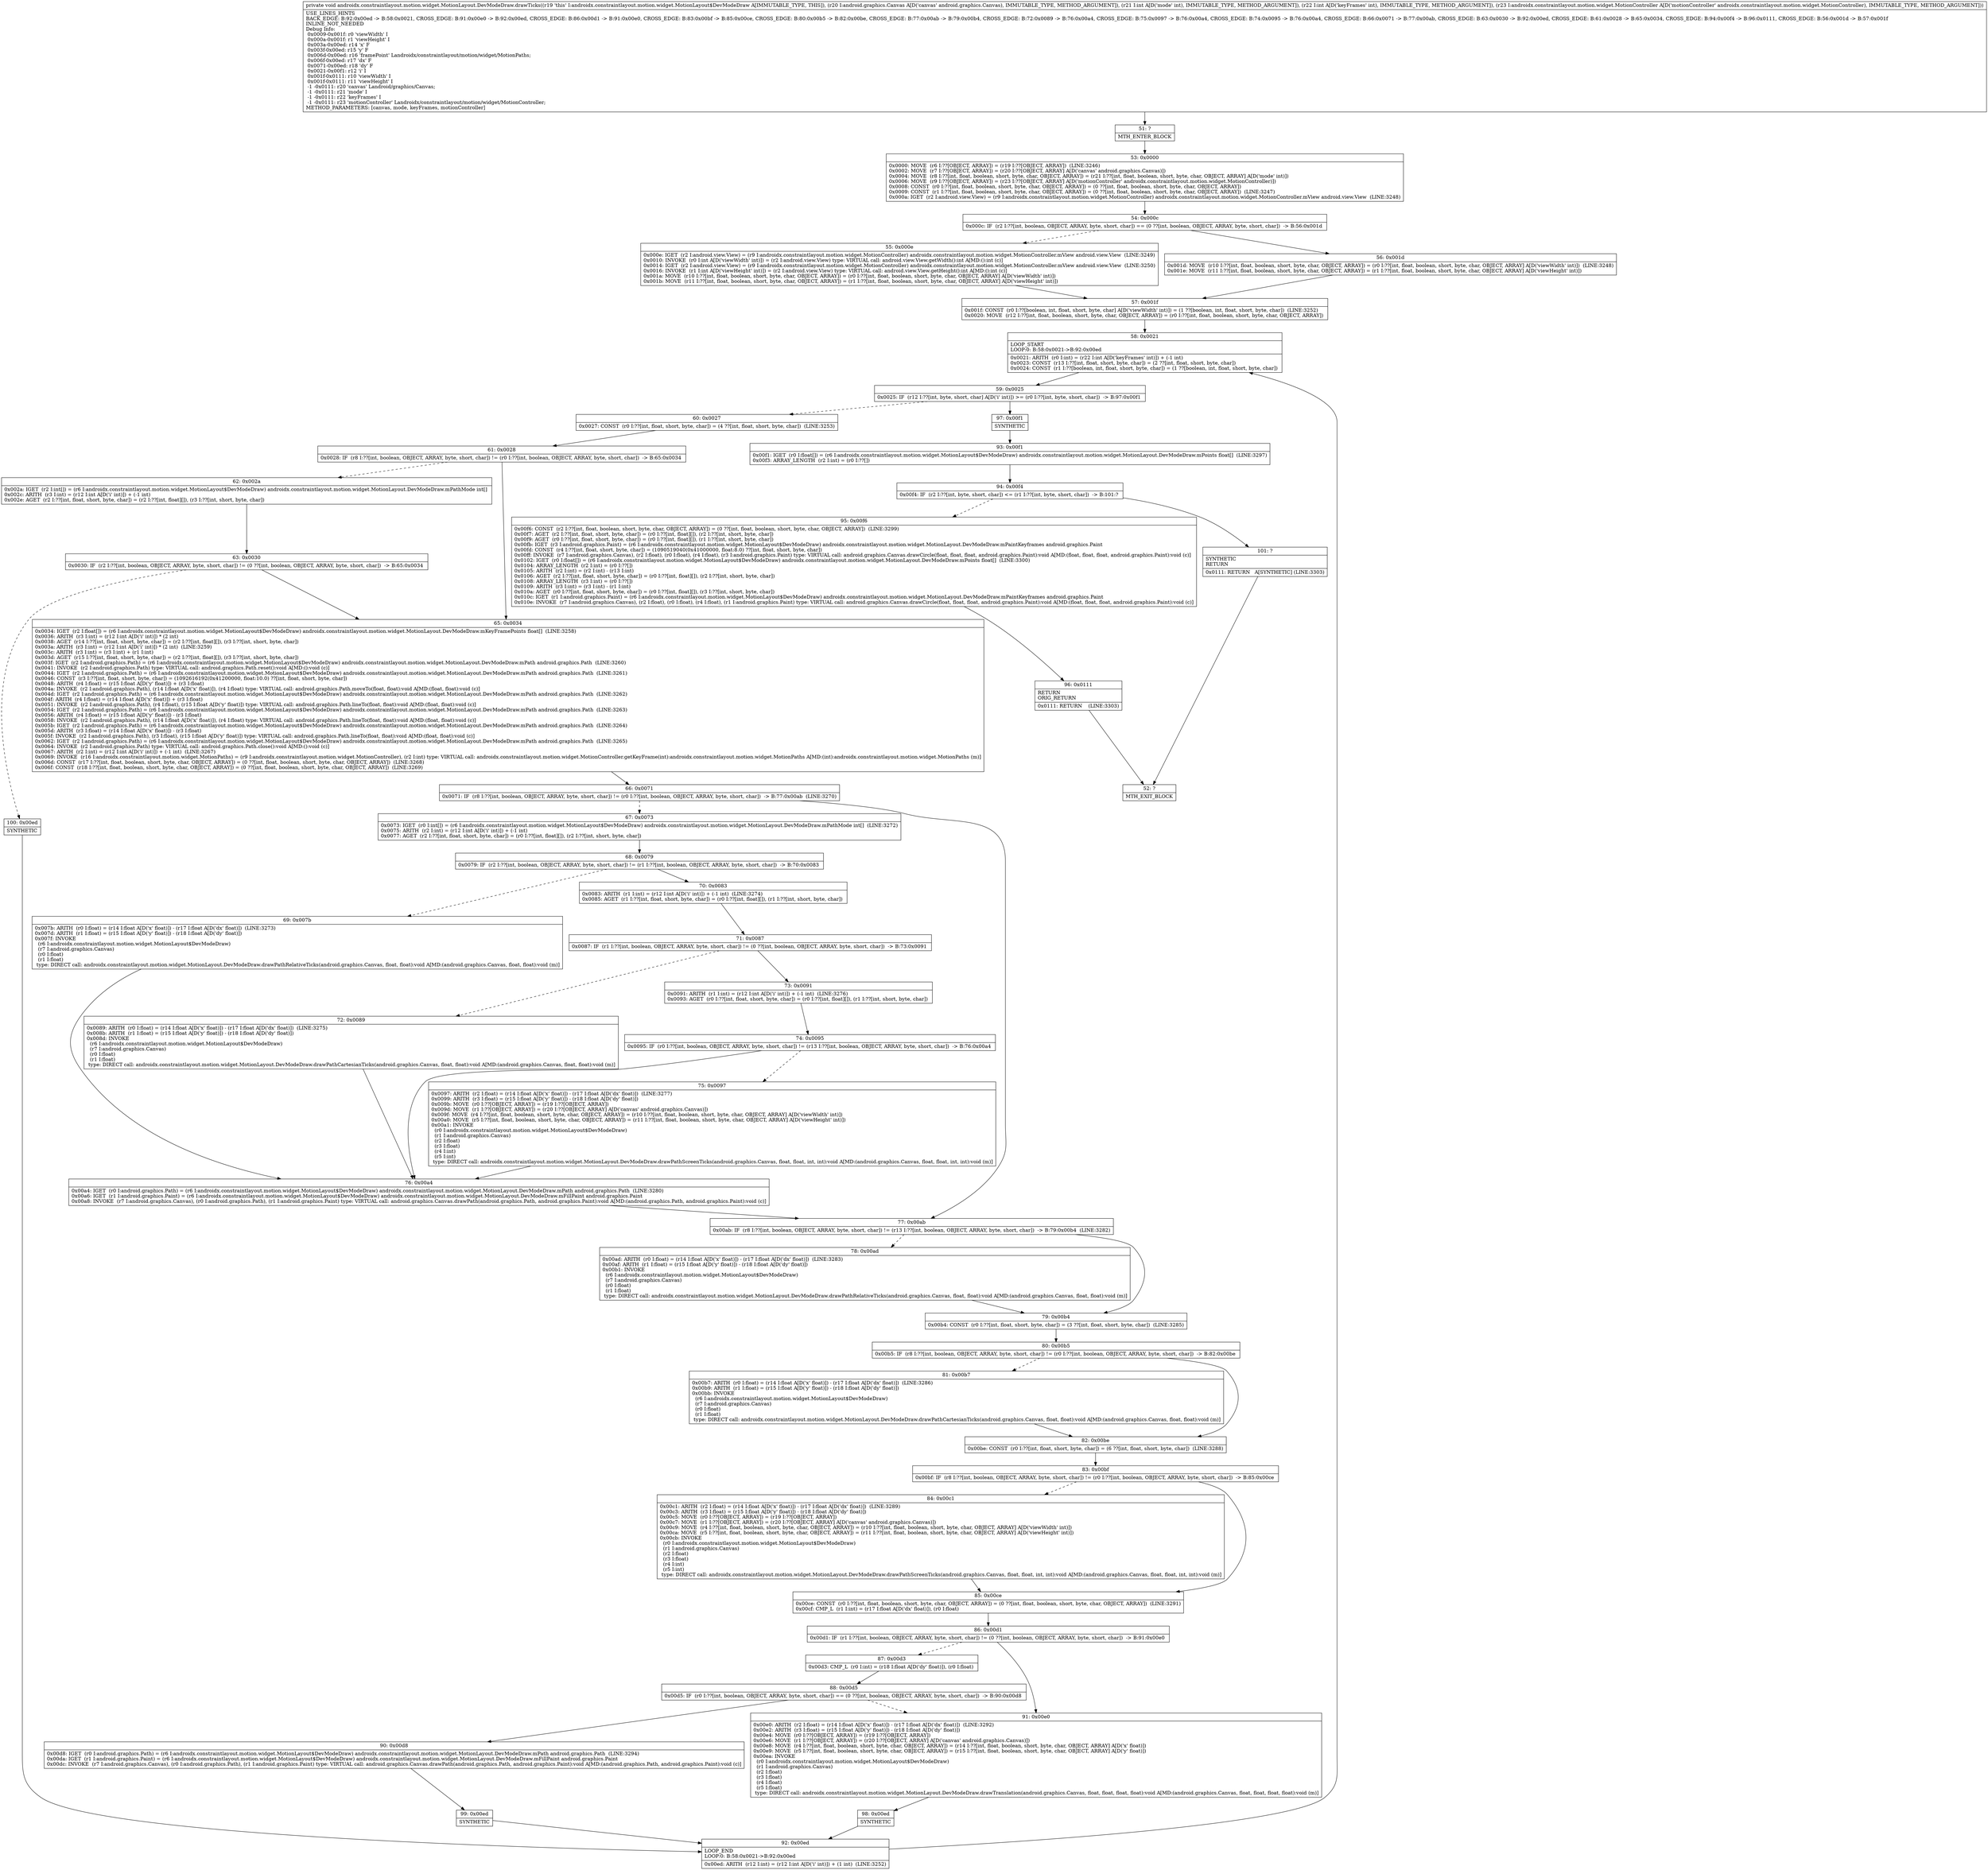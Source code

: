 digraph "CFG forandroidx.constraintlayout.motion.widget.MotionLayout.DevModeDraw.drawTicks(Landroid\/graphics\/Canvas;IILandroidx\/constraintlayout\/motion\/widget\/MotionController;)V" {
Node_51 [shape=record,label="{51\:\ ?|MTH_ENTER_BLOCK\l}"];
Node_53 [shape=record,label="{53\:\ 0x0000|0x0000: MOVE  (r6 I:??[OBJECT, ARRAY]) = (r19 I:??[OBJECT, ARRAY])  (LINE:3246)\l0x0002: MOVE  (r7 I:??[OBJECT, ARRAY]) = (r20 I:??[OBJECT, ARRAY] A[D('canvas' android.graphics.Canvas)]) \l0x0004: MOVE  (r8 I:??[int, float, boolean, short, byte, char, OBJECT, ARRAY]) = (r21 I:??[int, float, boolean, short, byte, char, OBJECT, ARRAY] A[D('mode' int)]) \l0x0006: MOVE  (r9 I:??[OBJECT, ARRAY]) = (r23 I:??[OBJECT, ARRAY] A[D('motionController' androidx.constraintlayout.motion.widget.MotionController)]) \l0x0008: CONST  (r0 I:??[int, float, boolean, short, byte, char, OBJECT, ARRAY]) = (0 ??[int, float, boolean, short, byte, char, OBJECT, ARRAY]) \l0x0009: CONST  (r1 I:??[int, float, boolean, short, byte, char, OBJECT, ARRAY]) = (0 ??[int, float, boolean, short, byte, char, OBJECT, ARRAY])  (LINE:3247)\l0x000a: IGET  (r2 I:android.view.View) = (r9 I:androidx.constraintlayout.motion.widget.MotionController) androidx.constraintlayout.motion.widget.MotionController.mView android.view.View  (LINE:3248)\l}"];
Node_54 [shape=record,label="{54\:\ 0x000c|0x000c: IF  (r2 I:??[int, boolean, OBJECT, ARRAY, byte, short, char]) == (0 ??[int, boolean, OBJECT, ARRAY, byte, short, char])  \-\> B:56:0x001d \l}"];
Node_55 [shape=record,label="{55\:\ 0x000e|0x000e: IGET  (r2 I:android.view.View) = (r9 I:androidx.constraintlayout.motion.widget.MotionController) androidx.constraintlayout.motion.widget.MotionController.mView android.view.View  (LINE:3249)\l0x0010: INVOKE  (r0 I:int A[D('viewWidth' int)]) = (r2 I:android.view.View) type: VIRTUAL call: android.view.View.getWidth():int A[MD:():int (c)]\l0x0014: IGET  (r2 I:android.view.View) = (r9 I:androidx.constraintlayout.motion.widget.MotionController) androidx.constraintlayout.motion.widget.MotionController.mView android.view.View  (LINE:3250)\l0x0016: INVOKE  (r1 I:int A[D('viewHeight' int)]) = (r2 I:android.view.View) type: VIRTUAL call: android.view.View.getHeight():int A[MD:():int (c)]\l0x001a: MOVE  (r10 I:??[int, float, boolean, short, byte, char, OBJECT, ARRAY]) = (r0 I:??[int, float, boolean, short, byte, char, OBJECT, ARRAY] A[D('viewWidth' int)]) \l0x001b: MOVE  (r11 I:??[int, float, boolean, short, byte, char, OBJECT, ARRAY]) = (r1 I:??[int, float, boolean, short, byte, char, OBJECT, ARRAY] A[D('viewHeight' int)]) \l}"];
Node_57 [shape=record,label="{57\:\ 0x001f|0x001f: CONST  (r0 I:??[boolean, int, float, short, byte, char] A[D('viewWidth' int)]) = (1 ??[boolean, int, float, short, byte, char])  (LINE:3252)\l0x0020: MOVE  (r12 I:??[int, float, boolean, short, byte, char, OBJECT, ARRAY]) = (r0 I:??[int, float, boolean, short, byte, char, OBJECT, ARRAY]) \l}"];
Node_58 [shape=record,label="{58\:\ 0x0021|LOOP_START\lLOOP:0: B:58:0x0021\-\>B:92:0x00ed\l|0x0021: ARITH  (r0 I:int) = (r22 I:int A[D('keyFrames' int)]) + (\-1 int) \l0x0023: CONST  (r13 I:??[int, float, short, byte, char]) = (2 ??[int, float, short, byte, char]) \l0x0024: CONST  (r1 I:??[boolean, int, float, short, byte, char]) = (1 ??[boolean, int, float, short, byte, char]) \l}"];
Node_59 [shape=record,label="{59\:\ 0x0025|0x0025: IF  (r12 I:??[int, byte, short, char] A[D('i' int)]) \>= (r0 I:??[int, byte, short, char])  \-\> B:97:0x00f1 \l}"];
Node_60 [shape=record,label="{60\:\ 0x0027|0x0027: CONST  (r0 I:??[int, float, short, byte, char]) = (4 ??[int, float, short, byte, char])  (LINE:3253)\l}"];
Node_61 [shape=record,label="{61\:\ 0x0028|0x0028: IF  (r8 I:??[int, boolean, OBJECT, ARRAY, byte, short, char]) != (r0 I:??[int, boolean, OBJECT, ARRAY, byte, short, char])  \-\> B:65:0x0034 \l}"];
Node_62 [shape=record,label="{62\:\ 0x002a|0x002a: IGET  (r2 I:int[]) = (r6 I:androidx.constraintlayout.motion.widget.MotionLayout$DevModeDraw) androidx.constraintlayout.motion.widget.MotionLayout.DevModeDraw.mPathMode int[] \l0x002c: ARITH  (r3 I:int) = (r12 I:int A[D('i' int)]) + (\-1 int) \l0x002e: AGET  (r2 I:??[int, float, short, byte, char]) = (r2 I:??[int, float][]), (r3 I:??[int, short, byte, char]) \l}"];
Node_63 [shape=record,label="{63\:\ 0x0030|0x0030: IF  (r2 I:??[int, boolean, OBJECT, ARRAY, byte, short, char]) != (0 ??[int, boolean, OBJECT, ARRAY, byte, short, char])  \-\> B:65:0x0034 \l}"];
Node_100 [shape=record,label="{100\:\ 0x00ed|SYNTHETIC\l}"];
Node_92 [shape=record,label="{92\:\ 0x00ed|LOOP_END\lLOOP:0: B:58:0x0021\-\>B:92:0x00ed\l|0x00ed: ARITH  (r12 I:int) = (r12 I:int A[D('i' int)]) + (1 int)  (LINE:3252)\l}"];
Node_65 [shape=record,label="{65\:\ 0x0034|0x0034: IGET  (r2 I:float[]) = (r6 I:androidx.constraintlayout.motion.widget.MotionLayout$DevModeDraw) androidx.constraintlayout.motion.widget.MotionLayout.DevModeDraw.mKeyFramePoints float[]  (LINE:3258)\l0x0036: ARITH  (r3 I:int) = (r12 I:int A[D('i' int)]) * (2 int) \l0x0038: AGET  (r14 I:??[int, float, short, byte, char]) = (r2 I:??[int, float][]), (r3 I:??[int, short, byte, char]) \l0x003a: ARITH  (r3 I:int) = (r12 I:int A[D('i' int)]) * (2 int)  (LINE:3259)\l0x003c: ARITH  (r3 I:int) = (r3 I:int) + (r1 I:int) \l0x003d: AGET  (r15 I:??[int, float, short, byte, char]) = (r2 I:??[int, float][]), (r3 I:??[int, short, byte, char]) \l0x003f: IGET  (r2 I:android.graphics.Path) = (r6 I:androidx.constraintlayout.motion.widget.MotionLayout$DevModeDraw) androidx.constraintlayout.motion.widget.MotionLayout.DevModeDraw.mPath android.graphics.Path  (LINE:3260)\l0x0041: INVOKE  (r2 I:android.graphics.Path) type: VIRTUAL call: android.graphics.Path.reset():void A[MD:():void (c)]\l0x0044: IGET  (r2 I:android.graphics.Path) = (r6 I:androidx.constraintlayout.motion.widget.MotionLayout$DevModeDraw) androidx.constraintlayout.motion.widget.MotionLayout.DevModeDraw.mPath android.graphics.Path  (LINE:3261)\l0x0046: CONST  (r3 I:??[int, float, short, byte, char]) = (1092616192(0x41200000, float:10.0) ??[int, float, short, byte, char]) \l0x0048: ARITH  (r4 I:float) = (r15 I:float A[D('y' float)]) + (r3 I:float) \l0x004a: INVOKE  (r2 I:android.graphics.Path), (r14 I:float A[D('x' float)]), (r4 I:float) type: VIRTUAL call: android.graphics.Path.moveTo(float, float):void A[MD:(float, float):void (c)]\l0x004d: IGET  (r2 I:android.graphics.Path) = (r6 I:androidx.constraintlayout.motion.widget.MotionLayout$DevModeDraw) androidx.constraintlayout.motion.widget.MotionLayout.DevModeDraw.mPath android.graphics.Path  (LINE:3262)\l0x004f: ARITH  (r4 I:float) = (r14 I:float A[D('x' float)]) + (r3 I:float) \l0x0051: INVOKE  (r2 I:android.graphics.Path), (r4 I:float), (r15 I:float A[D('y' float)]) type: VIRTUAL call: android.graphics.Path.lineTo(float, float):void A[MD:(float, float):void (c)]\l0x0054: IGET  (r2 I:android.graphics.Path) = (r6 I:androidx.constraintlayout.motion.widget.MotionLayout$DevModeDraw) androidx.constraintlayout.motion.widget.MotionLayout.DevModeDraw.mPath android.graphics.Path  (LINE:3263)\l0x0056: ARITH  (r4 I:float) = (r15 I:float A[D('y' float)]) \- (r3 I:float) \l0x0058: INVOKE  (r2 I:android.graphics.Path), (r14 I:float A[D('x' float)]), (r4 I:float) type: VIRTUAL call: android.graphics.Path.lineTo(float, float):void A[MD:(float, float):void (c)]\l0x005b: IGET  (r2 I:android.graphics.Path) = (r6 I:androidx.constraintlayout.motion.widget.MotionLayout$DevModeDraw) androidx.constraintlayout.motion.widget.MotionLayout.DevModeDraw.mPath android.graphics.Path  (LINE:3264)\l0x005d: ARITH  (r3 I:float) = (r14 I:float A[D('x' float)]) \- (r3 I:float) \l0x005f: INVOKE  (r2 I:android.graphics.Path), (r3 I:float), (r15 I:float A[D('y' float)]) type: VIRTUAL call: android.graphics.Path.lineTo(float, float):void A[MD:(float, float):void (c)]\l0x0062: IGET  (r2 I:android.graphics.Path) = (r6 I:androidx.constraintlayout.motion.widget.MotionLayout$DevModeDraw) androidx.constraintlayout.motion.widget.MotionLayout.DevModeDraw.mPath android.graphics.Path  (LINE:3265)\l0x0064: INVOKE  (r2 I:android.graphics.Path) type: VIRTUAL call: android.graphics.Path.close():void A[MD:():void (c)]\l0x0067: ARITH  (r2 I:int) = (r12 I:int A[D('i' int)]) + (\-1 int)  (LINE:3267)\l0x0069: INVOKE  (r16 I:androidx.constraintlayout.motion.widget.MotionPaths) = (r9 I:androidx.constraintlayout.motion.widget.MotionController), (r2 I:int) type: VIRTUAL call: androidx.constraintlayout.motion.widget.MotionController.getKeyFrame(int):androidx.constraintlayout.motion.widget.MotionPaths A[MD:(int):androidx.constraintlayout.motion.widget.MotionPaths (m)]\l0x006d: CONST  (r17 I:??[int, float, boolean, short, byte, char, OBJECT, ARRAY]) = (0 ??[int, float, boolean, short, byte, char, OBJECT, ARRAY])  (LINE:3268)\l0x006f: CONST  (r18 I:??[int, float, boolean, short, byte, char, OBJECT, ARRAY]) = (0 ??[int, float, boolean, short, byte, char, OBJECT, ARRAY])  (LINE:3269)\l}"];
Node_66 [shape=record,label="{66\:\ 0x0071|0x0071: IF  (r8 I:??[int, boolean, OBJECT, ARRAY, byte, short, char]) != (r0 I:??[int, boolean, OBJECT, ARRAY, byte, short, char])  \-\> B:77:0x00ab  (LINE:3270)\l}"];
Node_67 [shape=record,label="{67\:\ 0x0073|0x0073: IGET  (r0 I:int[]) = (r6 I:androidx.constraintlayout.motion.widget.MotionLayout$DevModeDraw) androidx.constraintlayout.motion.widget.MotionLayout.DevModeDraw.mPathMode int[]  (LINE:3272)\l0x0075: ARITH  (r2 I:int) = (r12 I:int A[D('i' int)]) + (\-1 int) \l0x0077: AGET  (r2 I:??[int, float, short, byte, char]) = (r0 I:??[int, float][]), (r2 I:??[int, short, byte, char]) \l}"];
Node_68 [shape=record,label="{68\:\ 0x0079|0x0079: IF  (r2 I:??[int, boolean, OBJECT, ARRAY, byte, short, char]) != (r1 I:??[int, boolean, OBJECT, ARRAY, byte, short, char])  \-\> B:70:0x0083 \l}"];
Node_69 [shape=record,label="{69\:\ 0x007b|0x007b: ARITH  (r0 I:float) = (r14 I:float A[D('x' float)]) \- (r17 I:float A[D('dx' float)])  (LINE:3273)\l0x007d: ARITH  (r1 I:float) = (r15 I:float A[D('y' float)]) \- (r18 I:float A[D('dy' float)]) \l0x007f: INVOKE  \l  (r6 I:androidx.constraintlayout.motion.widget.MotionLayout$DevModeDraw)\l  (r7 I:android.graphics.Canvas)\l  (r0 I:float)\l  (r1 I:float)\l type: DIRECT call: androidx.constraintlayout.motion.widget.MotionLayout.DevModeDraw.drawPathRelativeTicks(android.graphics.Canvas, float, float):void A[MD:(android.graphics.Canvas, float, float):void (m)]\l}"];
Node_76 [shape=record,label="{76\:\ 0x00a4|0x00a4: IGET  (r0 I:android.graphics.Path) = (r6 I:androidx.constraintlayout.motion.widget.MotionLayout$DevModeDraw) androidx.constraintlayout.motion.widget.MotionLayout.DevModeDraw.mPath android.graphics.Path  (LINE:3280)\l0x00a6: IGET  (r1 I:android.graphics.Paint) = (r6 I:androidx.constraintlayout.motion.widget.MotionLayout$DevModeDraw) androidx.constraintlayout.motion.widget.MotionLayout.DevModeDraw.mFillPaint android.graphics.Paint \l0x00a8: INVOKE  (r7 I:android.graphics.Canvas), (r0 I:android.graphics.Path), (r1 I:android.graphics.Paint) type: VIRTUAL call: android.graphics.Canvas.drawPath(android.graphics.Path, android.graphics.Paint):void A[MD:(android.graphics.Path, android.graphics.Paint):void (c)]\l}"];
Node_70 [shape=record,label="{70\:\ 0x0083|0x0083: ARITH  (r1 I:int) = (r12 I:int A[D('i' int)]) + (\-1 int)  (LINE:3274)\l0x0085: AGET  (r1 I:??[int, float, short, byte, char]) = (r0 I:??[int, float][]), (r1 I:??[int, short, byte, char]) \l}"];
Node_71 [shape=record,label="{71\:\ 0x0087|0x0087: IF  (r1 I:??[int, boolean, OBJECT, ARRAY, byte, short, char]) != (0 ??[int, boolean, OBJECT, ARRAY, byte, short, char])  \-\> B:73:0x0091 \l}"];
Node_72 [shape=record,label="{72\:\ 0x0089|0x0089: ARITH  (r0 I:float) = (r14 I:float A[D('x' float)]) \- (r17 I:float A[D('dx' float)])  (LINE:3275)\l0x008b: ARITH  (r1 I:float) = (r15 I:float A[D('y' float)]) \- (r18 I:float A[D('dy' float)]) \l0x008d: INVOKE  \l  (r6 I:androidx.constraintlayout.motion.widget.MotionLayout$DevModeDraw)\l  (r7 I:android.graphics.Canvas)\l  (r0 I:float)\l  (r1 I:float)\l type: DIRECT call: androidx.constraintlayout.motion.widget.MotionLayout.DevModeDraw.drawPathCartesianTicks(android.graphics.Canvas, float, float):void A[MD:(android.graphics.Canvas, float, float):void (m)]\l}"];
Node_73 [shape=record,label="{73\:\ 0x0091|0x0091: ARITH  (r1 I:int) = (r12 I:int A[D('i' int)]) + (\-1 int)  (LINE:3276)\l0x0093: AGET  (r0 I:??[int, float, short, byte, char]) = (r0 I:??[int, float][]), (r1 I:??[int, short, byte, char]) \l}"];
Node_74 [shape=record,label="{74\:\ 0x0095|0x0095: IF  (r0 I:??[int, boolean, OBJECT, ARRAY, byte, short, char]) != (r13 I:??[int, boolean, OBJECT, ARRAY, byte, short, char])  \-\> B:76:0x00a4 \l}"];
Node_75 [shape=record,label="{75\:\ 0x0097|0x0097: ARITH  (r2 I:float) = (r14 I:float A[D('x' float)]) \- (r17 I:float A[D('dx' float)])  (LINE:3277)\l0x0099: ARITH  (r3 I:float) = (r15 I:float A[D('y' float)]) \- (r18 I:float A[D('dy' float)]) \l0x009b: MOVE  (r0 I:??[OBJECT, ARRAY]) = (r19 I:??[OBJECT, ARRAY]) \l0x009d: MOVE  (r1 I:??[OBJECT, ARRAY]) = (r20 I:??[OBJECT, ARRAY] A[D('canvas' android.graphics.Canvas)]) \l0x009f: MOVE  (r4 I:??[int, float, boolean, short, byte, char, OBJECT, ARRAY]) = (r10 I:??[int, float, boolean, short, byte, char, OBJECT, ARRAY] A[D('viewWidth' int)]) \l0x00a0: MOVE  (r5 I:??[int, float, boolean, short, byte, char, OBJECT, ARRAY]) = (r11 I:??[int, float, boolean, short, byte, char, OBJECT, ARRAY] A[D('viewHeight' int)]) \l0x00a1: INVOKE  \l  (r0 I:androidx.constraintlayout.motion.widget.MotionLayout$DevModeDraw)\l  (r1 I:android.graphics.Canvas)\l  (r2 I:float)\l  (r3 I:float)\l  (r4 I:int)\l  (r5 I:int)\l type: DIRECT call: androidx.constraintlayout.motion.widget.MotionLayout.DevModeDraw.drawPathScreenTicks(android.graphics.Canvas, float, float, int, int):void A[MD:(android.graphics.Canvas, float, float, int, int):void (m)]\l}"];
Node_77 [shape=record,label="{77\:\ 0x00ab|0x00ab: IF  (r8 I:??[int, boolean, OBJECT, ARRAY, byte, short, char]) != (r13 I:??[int, boolean, OBJECT, ARRAY, byte, short, char])  \-\> B:79:0x00b4  (LINE:3282)\l}"];
Node_78 [shape=record,label="{78\:\ 0x00ad|0x00ad: ARITH  (r0 I:float) = (r14 I:float A[D('x' float)]) \- (r17 I:float A[D('dx' float)])  (LINE:3283)\l0x00af: ARITH  (r1 I:float) = (r15 I:float A[D('y' float)]) \- (r18 I:float A[D('dy' float)]) \l0x00b1: INVOKE  \l  (r6 I:androidx.constraintlayout.motion.widget.MotionLayout$DevModeDraw)\l  (r7 I:android.graphics.Canvas)\l  (r0 I:float)\l  (r1 I:float)\l type: DIRECT call: androidx.constraintlayout.motion.widget.MotionLayout.DevModeDraw.drawPathRelativeTicks(android.graphics.Canvas, float, float):void A[MD:(android.graphics.Canvas, float, float):void (m)]\l}"];
Node_79 [shape=record,label="{79\:\ 0x00b4|0x00b4: CONST  (r0 I:??[int, float, short, byte, char]) = (3 ??[int, float, short, byte, char])  (LINE:3285)\l}"];
Node_80 [shape=record,label="{80\:\ 0x00b5|0x00b5: IF  (r8 I:??[int, boolean, OBJECT, ARRAY, byte, short, char]) != (r0 I:??[int, boolean, OBJECT, ARRAY, byte, short, char])  \-\> B:82:0x00be \l}"];
Node_81 [shape=record,label="{81\:\ 0x00b7|0x00b7: ARITH  (r0 I:float) = (r14 I:float A[D('x' float)]) \- (r17 I:float A[D('dx' float)])  (LINE:3286)\l0x00b9: ARITH  (r1 I:float) = (r15 I:float A[D('y' float)]) \- (r18 I:float A[D('dy' float)]) \l0x00bb: INVOKE  \l  (r6 I:androidx.constraintlayout.motion.widget.MotionLayout$DevModeDraw)\l  (r7 I:android.graphics.Canvas)\l  (r0 I:float)\l  (r1 I:float)\l type: DIRECT call: androidx.constraintlayout.motion.widget.MotionLayout.DevModeDraw.drawPathCartesianTicks(android.graphics.Canvas, float, float):void A[MD:(android.graphics.Canvas, float, float):void (m)]\l}"];
Node_82 [shape=record,label="{82\:\ 0x00be|0x00be: CONST  (r0 I:??[int, float, short, byte, char]) = (6 ??[int, float, short, byte, char])  (LINE:3288)\l}"];
Node_83 [shape=record,label="{83\:\ 0x00bf|0x00bf: IF  (r8 I:??[int, boolean, OBJECT, ARRAY, byte, short, char]) != (r0 I:??[int, boolean, OBJECT, ARRAY, byte, short, char])  \-\> B:85:0x00ce \l}"];
Node_84 [shape=record,label="{84\:\ 0x00c1|0x00c1: ARITH  (r2 I:float) = (r14 I:float A[D('x' float)]) \- (r17 I:float A[D('dx' float)])  (LINE:3289)\l0x00c3: ARITH  (r3 I:float) = (r15 I:float A[D('y' float)]) \- (r18 I:float A[D('dy' float)]) \l0x00c5: MOVE  (r0 I:??[OBJECT, ARRAY]) = (r19 I:??[OBJECT, ARRAY]) \l0x00c7: MOVE  (r1 I:??[OBJECT, ARRAY]) = (r20 I:??[OBJECT, ARRAY] A[D('canvas' android.graphics.Canvas)]) \l0x00c9: MOVE  (r4 I:??[int, float, boolean, short, byte, char, OBJECT, ARRAY]) = (r10 I:??[int, float, boolean, short, byte, char, OBJECT, ARRAY] A[D('viewWidth' int)]) \l0x00ca: MOVE  (r5 I:??[int, float, boolean, short, byte, char, OBJECT, ARRAY]) = (r11 I:??[int, float, boolean, short, byte, char, OBJECT, ARRAY] A[D('viewHeight' int)]) \l0x00cb: INVOKE  \l  (r0 I:androidx.constraintlayout.motion.widget.MotionLayout$DevModeDraw)\l  (r1 I:android.graphics.Canvas)\l  (r2 I:float)\l  (r3 I:float)\l  (r4 I:int)\l  (r5 I:int)\l type: DIRECT call: androidx.constraintlayout.motion.widget.MotionLayout.DevModeDraw.drawPathScreenTicks(android.graphics.Canvas, float, float, int, int):void A[MD:(android.graphics.Canvas, float, float, int, int):void (m)]\l}"];
Node_85 [shape=record,label="{85\:\ 0x00ce|0x00ce: CONST  (r0 I:??[int, float, boolean, short, byte, char, OBJECT, ARRAY]) = (0 ??[int, float, boolean, short, byte, char, OBJECT, ARRAY])  (LINE:3291)\l0x00cf: CMP_L  (r1 I:int) = (r17 I:float A[D('dx' float)]), (r0 I:float) \l}"];
Node_86 [shape=record,label="{86\:\ 0x00d1|0x00d1: IF  (r1 I:??[int, boolean, OBJECT, ARRAY, byte, short, char]) != (0 ??[int, boolean, OBJECT, ARRAY, byte, short, char])  \-\> B:91:0x00e0 \l}"];
Node_87 [shape=record,label="{87\:\ 0x00d3|0x00d3: CMP_L  (r0 I:int) = (r18 I:float A[D('dy' float)]), (r0 I:float) \l}"];
Node_88 [shape=record,label="{88\:\ 0x00d5|0x00d5: IF  (r0 I:??[int, boolean, OBJECT, ARRAY, byte, short, char]) == (0 ??[int, boolean, OBJECT, ARRAY, byte, short, char])  \-\> B:90:0x00d8 \l}"];
Node_90 [shape=record,label="{90\:\ 0x00d8|0x00d8: IGET  (r0 I:android.graphics.Path) = (r6 I:androidx.constraintlayout.motion.widget.MotionLayout$DevModeDraw) androidx.constraintlayout.motion.widget.MotionLayout.DevModeDraw.mPath android.graphics.Path  (LINE:3294)\l0x00da: IGET  (r1 I:android.graphics.Paint) = (r6 I:androidx.constraintlayout.motion.widget.MotionLayout$DevModeDraw) androidx.constraintlayout.motion.widget.MotionLayout.DevModeDraw.mFillPaint android.graphics.Paint \l0x00dc: INVOKE  (r7 I:android.graphics.Canvas), (r0 I:android.graphics.Path), (r1 I:android.graphics.Paint) type: VIRTUAL call: android.graphics.Canvas.drawPath(android.graphics.Path, android.graphics.Paint):void A[MD:(android.graphics.Path, android.graphics.Paint):void (c)]\l}"];
Node_99 [shape=record,label="{99\:\ 0x00ed|SYNTHETIC\l}"];
Node_91 [shape=record,label="{91\:\ 0x00e0|0x00e0: ARITH  (r2 I:float) = (r14 I:float A[D('x' float)]) \- (r17 I:float A[D('dx' float)])  (LINE:3292)\l0x00e2: ARITH  (r3 I:float) = (r15 I:float A[D('y' float)]) \- (r18 I:float A[D('dy' float)]) \l0x00e4: MOVE  (r0 I:??[OBJECT, ARRAY]) = (r19 I:??[OBJECT, ARRAY]) \l0x00e6: MOVE  (r1 I:??[OBJECT, ARRAY]) = (r20 I:??[OBJECT, ARRAY] A[D('canvas' android.graphics.Canvas)]) \l0x00e8: MOVE  (r4 I:??[int, float, boolean, short, byte, char, OBJECT, ARRAY]) = (r14 I:??[int, float, boolean, short, byte, char, OBJECT, ARRAY] A[D('x' float)]) \l0x00e9: MOVE  (r5 I:??[int, float, boolean, short, byte, char, OBJECT, ARRAY]) = (r15 I:??[int, float, boolean, short, byte, char, OBJECT, ARRAY] A[D('y' float)]) \l0x00ea: INVOKE  \l  (r0 I:androidx.constraintlayout.motion.widget.MotionLayout$DevModeDraw)\l  (r1 I:android.graphics.Canvas)\l  (r2 I:float)\l  (r3 I:float)\l  (r4 I:float)\l  (r5 I:float)\l type: DIRECT call: androidx.constraintlayout.motion.widget.MotionLayout.DevModeDraw.drawTranslation(android.graphics.Canvas, float, float, float, float):void A[MD:(android.graphics.Canvas, float, float, float, float):void (m)]\l}"];
Node_98 [shape=record,label="{98\:\ 0x00ed|SYNTHETIC\l}"];
Node_97 [shape=record,label="{97\:\ 0x00f1|SYNTHETIC\l}"];
Node_93 [shape=record,label="{93\:\ 0x00f1|0x00f1: IGET  (r0 I:float[]) = (r6 I:androidx.constraintlayout.motion.widget.MotionLayout$DevModeDraw) androidx.constraintlayout.motion.widget.MotionLayout.DevModeDraw.mPoints float[]  (LINE:3297)\l0x00f3: ARRAY_LENGTH  (r2 I:int) = (r0 I:??[]) \l}"];
Node_94 [shape=record,label="{94\:\ 0x00f4|0x00f4: IF  (r2 I:??[int, byte, short, char]) \<= (r1 I:??[int, byte, short, char])  \-\> B:101:? \l}"];
Node_95 [shape=record,label="{95\:\ 0x00f6|0x00f6: CONST  (r2 I:??[int, float, boolean, short, byte, char, OBJECT, ARRAY]) = (0 ??[int, float, boolean, short, byte, char, OBJECT, ARRAY])  (LINE:3299)\l0x00f7: AGET  (r2 I:??[int, float, short, byte, char]) = (r0 I:??[int, float][]), (r2 I:??[int, short, byte, char]) \l0x00f9: AGET  (r0 I:??[int, float, short, byte, char]) = (r0 I:??[int, float][]), (r1 I:??[int, short, byte, char]) \l0x00fb: IGET  (r3 I:android.graphics.Paint) = (r6 I:androidx.constraintlayout.motion.widget.MotionLayout$DevModeDraw) androidx.constraintlayout.motion.widget.MotionLayout.DevModeDraw.mPaintKeyframes android.graphics.Paint \l0x00fd: CONST  (r4 I:??[int, float, short, byte, char]) = (1090519040(0x41000000, float:8.0) ??[int, float, short, byte, char]) \l0x00ff: INVOKE  (r7 I:android.graphics.Canvas), (r2 I:float), (r0 I:float), (r4 I:float), (r3 I:android.graphics.Paint) type: VIRTUAL call: android.graphics.Canvas.drawCircle(float, float, float, android.graphics.Paint):void A[MD:(float, float, float, android.graphics.Paint):void (c)]\l0x0102: IGET  (r0 I:float[]) = (r6 I:androidx.constraintlayout.motion.widget.MotionLayout$DevModeDraw) androidx.constraintlayout.motion.widget.MotionLayout.DevModeDraw.mPoints float[]  (LINE:3300)\l0x0104: ARRAY_LENGTH  (r2 I:int) = (r0 I:??[]) \l0x0105: ARITH  (r2 I:int) = (r2 I:int) \- (r13 I:int) \l0x0106: AGET  (r2 I:??[int, float, short, byte, char]) = (r0 I:??[int, float][]), (r2 I:??[int, short, byte, char]) \l0x0108: ARRAY_LENGTH  (r3 I:int) = (r0 I:??[]) \l0x0109: ARITH  (r3 I:int) = (r3 I:int) \- (r1 I:int) \l0x010a: AGET  (r0 I:??[int, float, short, byte, char]) = (r0 I:??[int, float][]), (r3 I:??[int, short, byte, char]) \l0x010c: IGET  (r1 I:android.graphics.Paint) = (r6 I:androidx.constraintlayout.motion.widget.MotionLayout$DevModeDraw) androidx.constraintlayout.motion.widget.MotionLayout.DevModeDraw.mPaintKeyframes android.graphics.Paint \l0x010e: INVOKE  (r7 I:android.graphics.Canvas), (r2 I:float), (r0 I:float), (r4 I:float), (r1 I:android.graphics.Paint) type: VIRTUAL call: android.graphics.Canvas.drawCircle(float, float, float, android.graphics.Paint):void A[MD:(float, float, float, android.graphics.Paint):void (c)]\l}"];
Node_96 [shape=record,label="{96\:\ 0x0111|RETURN\lORIG_RETURN\l|0x0111: RETURN    (LINE:3303)\l}"];
Node_52 [shape=record,label="{52\:\ ?|MTH_EXIT_BLOCK\l}"];
Node_101 [shape=record,label="{101\:\ ?|SYNTHETIC\lRETURN\l|0x0111: RETURN   A[SYNTHETIC] (LINE:3303)\l}"];
Node_56 [shape=record,label="{56\:\ 0x001d|0x001d: MOVE  (r10 I:??[int, float, boolean, short, byte, char, OBJECT, ARRAY]) = (r0 I:??[int, float, boolean, short, byte, char, OBJECT, ARRAY] A[D('viewWidth' int)])  (LINE:3248)\l0x001e: MOVE  (r11 I:??[int, float, boolean, short, byte, char, OBJECT, ARRAY]) = (r1 I:??[int, float, boolean, short, byte, char, OBJECT, ARRAY] A[D('viewHeight' int)]) \l}"];
MethodNode[shape=record,label="{private void androidx.constraintlayout.motion.widget.MotionLayout.DevModeDraw.drawTicks((r19 'this' I:androidx.constraintlayout.motion.widget.MotionLayout$DevModeDraw A[IMMUTABLE_TYPE, THIS]), (r20 I:android.graphics.Canvas A[D('canvas' android.graphics.Canvas), IMMUTABLE_TYPE, METHOD_ARGUMENT]), (r21 I:int A[D('mode' int), IMMUTABLE_TYPE, METHOD_ARGUMENT]), (r22 I:int A[D('keyFrames' int), IMMUTABLE_TYPE, METHOD_ARGUMENT]), (r23 I:androidx.constraintlayout.motion.widget.MotionController A[D('motionController' androidx.constraintlayout.motion.widget.MotionController), IMMUTABLE_TYPE, METHOD_ARGUMENT]))  | USE_LINES_HINTS\lBACK_EDGE: B:92:0x00ed \-\> B:58:0x0021, CROSS_EDGE: B:91:0x00e0 \-\> B:92:0x00ed, CROSS_EDGE: B:86:0x00d1 \-\> B:91:0x00e0, CROSS_EDGE: B:83:0x00bf \-\> B:85:0x00ce, CROSS_EDGE: B:80:0x00b5 \-\> B:82:0x00be, CROSS_EDGE: B:77:0x00ab \-\> B:79:0x00b4, CROSS_EDGE: B:72:0x0089 \-\> B:76:0x00a4, CROSS_EDGE: B:75:0x0097 \-\> B:76:0x00a4, CROSS_EDGE: B:74:0x0095 \-\> B:76:0x00a4, CROSS_EDGE: B:66:0x0071 \-\> B:77:0x00ab, CROSS_EDGE: B:63:0x0030 \-\> B:92:0x00ed, CROSS_EDGE: B:61:0x0028 \-\> B:65:0x0034, CROSS_EDGE: B:94:0x00f4 \-\> B:96:0x0111, CROSS_EDGE: B:56:0x001d \-\> B:57:0x001f\lINLINE_NOT_NEEDED\lDebug Info:\l  0x0009\-0x001f: r0 'viewWidth' I\l  0x000a\-0x001f: r1 'viewHeight' I\l  0x003a\-0x00ed: r14 'x' F\l  0x003f\-0x00ed: r15 'y' F\l  0x006d\-0x00ed: r16 'framePoint' Landroidx\/constraintlayout\/motion\/widget\/MotionPaths;\l  0x006f\-0x00ed: r17 'dx' F\l  0x0071\-0x00ed: r18 'dy' F\l  0x0021\-0x00f1: r12 'i' I\l  0x001f\-0x0111: r10 'viewWidth' I\l  0x001f\-0x0111: r11 'viewHeight' I\l  \-1 \-0x0111: r20 'canvas' Landroid\/graphics\/Canvas;\l  \-1 \-0x0111: r21 'mode' I\l  \-1 \-0x0111: r22 'keyFrames' I\l  \-1 \-0x0111: r23 'motionController' Landroidx\/constraintlayout\/motion\/widget\/MotionController;\lMETHOD_PARAMETERS: [canvas, mode, keyFrames, motionController]\l}"];
MethodNode -> Node_51;Node_51 -> Node_53;
Node_53 -> Node_54;
Node_54 -> Node_55[style=dashed];
Node_54 -> Node_56;
Node_55 -> Node_57;
Node_57 -> Node_58;
Node_58 -> Node_59;
Node_59 -> Node_60[style=dashed];
Node_59 -> Node_97;
Node_60 -> Node_61;
Node_61 -> Node_62[style=dashed];
Node_61 -> Node_65;
Node_62 -> Node_63;
Node_63 -> Node_65;
Node_63 -> Node_100[style=dashed];
Node_100 -> Node_92;
Node_92 -> Node_58;
Node_65 -> Node_66;
Node_66 -> Node_67[style=dashed];
Node_66 -> Node_77;
Node_67 -> Node_68;
Node_68 -> Node_69[style=dashed];
Node_68 -> Node_70;
Node_69 -> Node_76;
Node_76 -> Node_77;
Node_70 -> Node_71;
Node_71 -> Node_72[style=dashed];
Node_71 -> Node_73;
Node_72 -> Node_76;
Node_73 -> Node_74;
Node_74 -> Node_75[style=dashed];
Node_74 -> Node_76;
Node_75 -> Node_76;
Node_77 -> Node_78[style=dashed];
Node_77 -> Node_79;
Node_78 -> Node_79;
Node_79 -> Node_80;
Node_80 -> Node_81[style=dashed];
Node_80 -> Node_82;
Node_81 -> Node_82;
Node_82 -> Node_83;
Node_83 -> Node_84[style=dashed];
Node_83 -> Node_85;
Node_84 -> Node_85;
Node_85 -> Node_86;
Node_86 -> Node_87[style=dashed];
Node_86 -> Node_91;
Node_87 -> Node_88;
Node_88 -> Node_90;
Node_88 -> Node_91[style=dashed];
Node_90 -> Node_99;
Node_99 -> Node_92;
Node_91 -> Node_98;
Node_98 -> Node_92;
Node_97 -> Node_93;
Node_93 -> Node_94;
Node_94 -> Node_95[style=dashed];
Node_94 -> Node_101;
Node_95 -> Node_96;
Node_96 -> Node_52;
Node_101 -> Node_52;
Node_56 -> Node_57;
}

